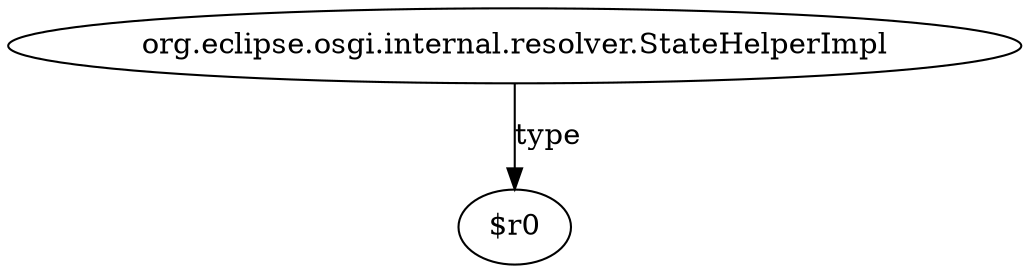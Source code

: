 digraph g {
0[label="org.eclipse.osgi.internal.resolver.StateHelperImpl"]
1[label="$r0"]
0->1[label="type"]
}